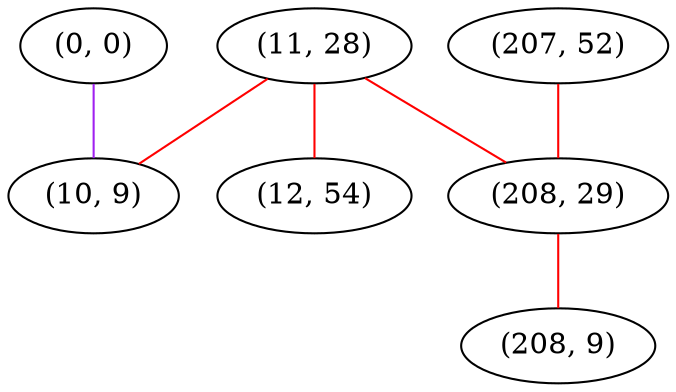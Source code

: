 graph "" {
"(0, 0)";
"(207, 52)";
"(11, 28)";
"(208, 29)";
"(208, 9)";
"(12, 54)";
"(10, 9)";
"(0, 0)" -- "(10, 9)"  [color=purple, key=0, weight=4];
"(207, 52)" -- "(208, 29)"  [color=red, key=0, weight=1];
"(11, 28)" -- "(208, 29)"  [color=red, key=0, weight=1];
"(11, 28)" -- "(12, 54)"  [color=red, key=0, weight=1];
"(11, 28)" -- "(10, 9)"  [color=red, key=0, weight=1];
"(208, 29)" -- "(208, 9)"  [color=red, key=0, weight=1];
}
